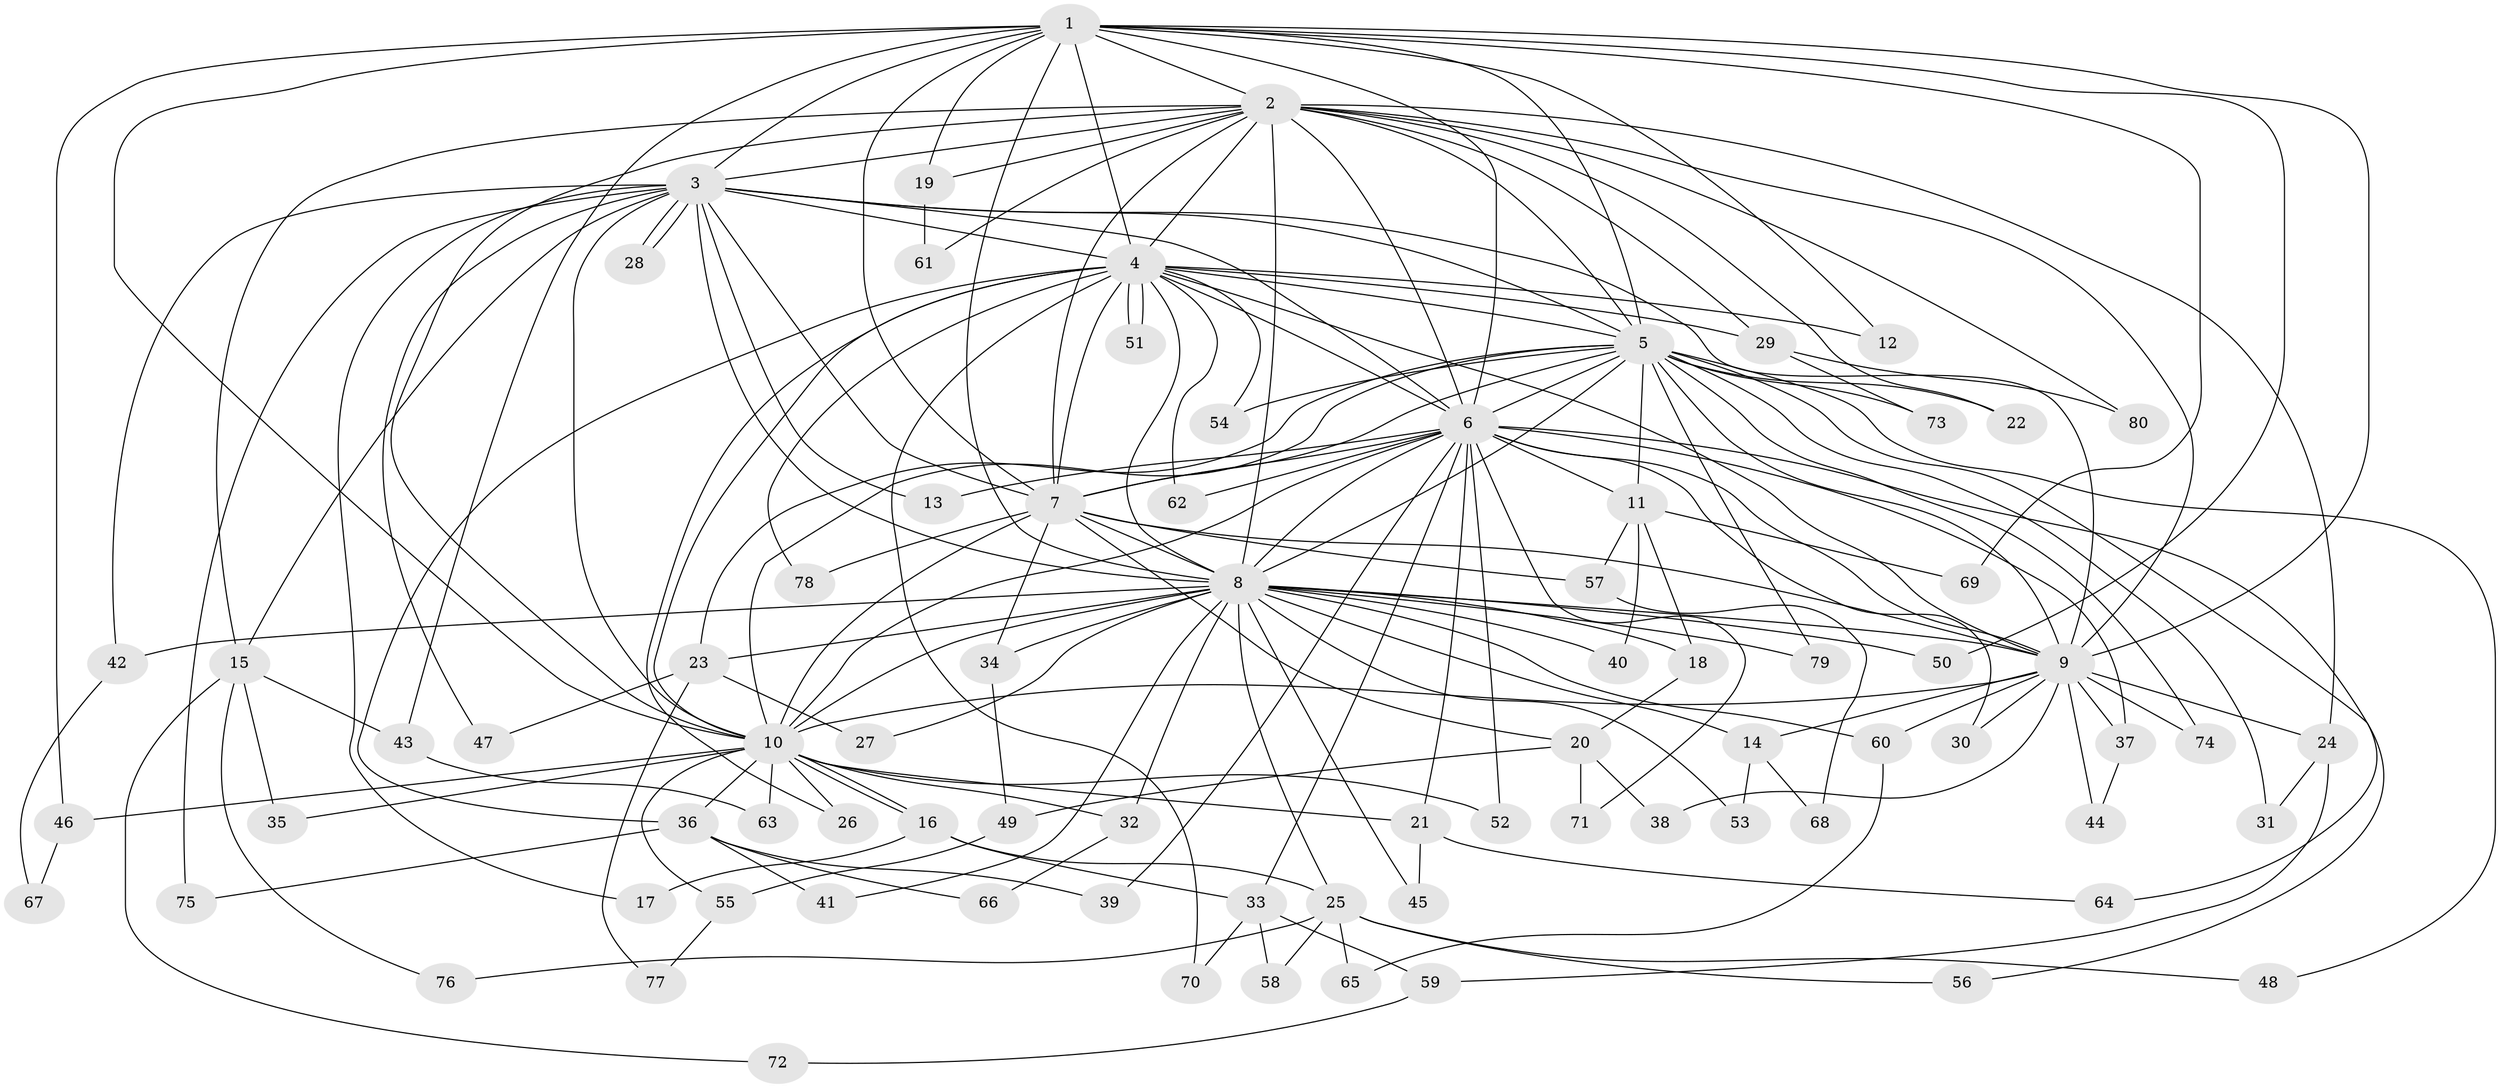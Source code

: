 // Generated by graph-tools (version 1.1) at 2025/25/03/09/25 03:25:47]
// undirected, 80 vertices, 185 edges
graph export_dot {
graph [start="1"]
  node [color=gray90,style=filled];
  1;
  2;
  3;
  4;
  5;
  6;
  7;
  8;
  9;
  10;
  11;
  12;
  13;
  14;
  15;
  16;
  17;
  18;
  19;
  20;
  21;
  22;
  23;
  24;
  25;
  26;
  27;
  28;
  29;
  30;
  31;
  32;
  33;
  34;
  35;
  36;
  37;
  38;
  39;
  40;
  41;
  42;
  43;
  44;
  45;
  46;
  47;
  48;
  49;
  50;
  51;
  52;
  53;
  54;
  55;
  56;
  57;
  58;
  59;
  60;
  61;
  62;
  63;
  64;
  65;
  66;
  67;
  68;
  69;
  70;
  71;
  72;
  73;
  74;
  75;
  76;
  77;
  78;
  79;
  80;
  1 -- 2;
  1 -- 3;
  1 -- 4;
  1 -- 5;
  1 -- 6;
  1 -- 7;
  1 -- 8;
  1 -- 9;
  1 -- 10;
  1 -- 12;
  1 -- 19;
  1 -- 43;
  1 -- 46;
  1 -- 50;
  1 -- 69;
  2 -- 3;
  2 -- 4;
  2 -- 5;
  2 -- 6;
  2 -- 7;
  2 -- 8;
  2 -- 9;
  2 -- 10;
  2 -- 15;
  2 -- 19;
  2 -- 22;
  2 -- 24;
  2 -- 29;
  2 -- 61;
  2 -- 80;
  3 -- 4;
  3 -- 5;
  3 -- 6;
  3 -- 7;
  3 -- 8;
  3 -- 9;
  3 -- 10;
  3 -- 13;
  3 -- 15;
  3 -- 17;
  3 -- 28;
  3 -- 28;
  3 -- 42;
  3 -- 47;
  3 -- 75;
  4 -- 5;
  4 -- 6;
  4 -- 7;
  4 -- 8;
  4 -- 9;
  4 -- 10;
  4 -- 12;
  4 -- 26;
  4 -- 29;
  4 -- 36;
  4 -- 51;
  4 -- 51;
  4 -- 54;
  4 -- 62;
  4 -- 70;
  4 -- 78;
  5 -- 6;
  5 -- 7;
  5 -- 8;
  5 -- 9;
  5 -- 10;
  5 -- 11;
  5 -- 22;
  5 -- 23;
  5 -- 31;
  5 -- 48;
  5 -- 54;
  5 -- 64;
  5 -- 73;
  5 -- 74;
  5 -- 79;
  6 -- 7;
  6 -- 8;
  6 -- 9;
  6 -- 10;
  6 -- 11;
  6 -- 13;
  6 -- 21;
  6 -- 30;
  6 -- 33;
  6 -- 37;
  6 -- 39;
  6 -- 52;
  6 -- 56;
  6 -- 62;
  6 -- 71;
  7 -- 8;
  7 -- 9;
  7 -- 10;
  7 -- 20;
  7 -- 34;
  7 -- 57;
  7 -- 78;
  8 -- 9;
  8 -- 10;
  8 -- 14;
  8 -- 18;
  8 -- 23;
  8 -- 25;
  8 -- 27;
  8 -- 32;
  8 -- 34;
  8 -- 40;
  8 -- 41;
  8 -- 42;
  8 -- 45;
  8 -- 50;
  8 -- 53;
  8 -- 60;
  8 -- 79;
  9 -- 10;
  9 -- 14;
  9 -- 24;
  9 -- 30;
  9 -- 37;
  9 -- 38;
  9 -- 44;
  9 -- 60;
  9 -- 74;
  10 -- 16;
  10 -- 16;
  10 -- 21;
  10 -- 26;
  10 -- 32;
  10 -- 35;
  10 -- 36;
  10 -- 46;
  10 -- 52;
  10 -- 55;
  10 -- 63;
  11 -- 18;
  11 -- 40;
  11 -- 57;
  11 -- 69;
  14 -- 53;
  14 -- 68;
  15 -- 35;
  15 -- 43;
  15 -- 72;
  15 -- 76;
  16 -- 17;
  16 -- 25;
  16 -- 33;
  18 -- 20;
  19 -- 61;
  20 -- 38;
  20 -- 49;
  20 -- 71;
  21 -- 45;
  21 -- 64;
  23 -- 27;
  23 -- 47;
  23 -- 77;
  24 -- 31;
  24 -- 59;
  25 -- 48;
  25 -- 56;
  25 -- 58;
  25 -- 65;
  25 -- 76;
  29 -- 73;
  29 -- 80;
  32 -- 66;
  33 -- 58;
  33 -- 59;
  33 -- 70;
  34 -- 49;
  36 -- 39;
  36 -- 41;
  36 -- 66;
  36 -- 75;
  37 -- 44;
  42 -- 67;
  43 -- 63;
  46 -- 67;
  49 -- 55;
  55 -- 77;
  57 -- 68;
  59 -- 72;
  60 -- 65;
}
